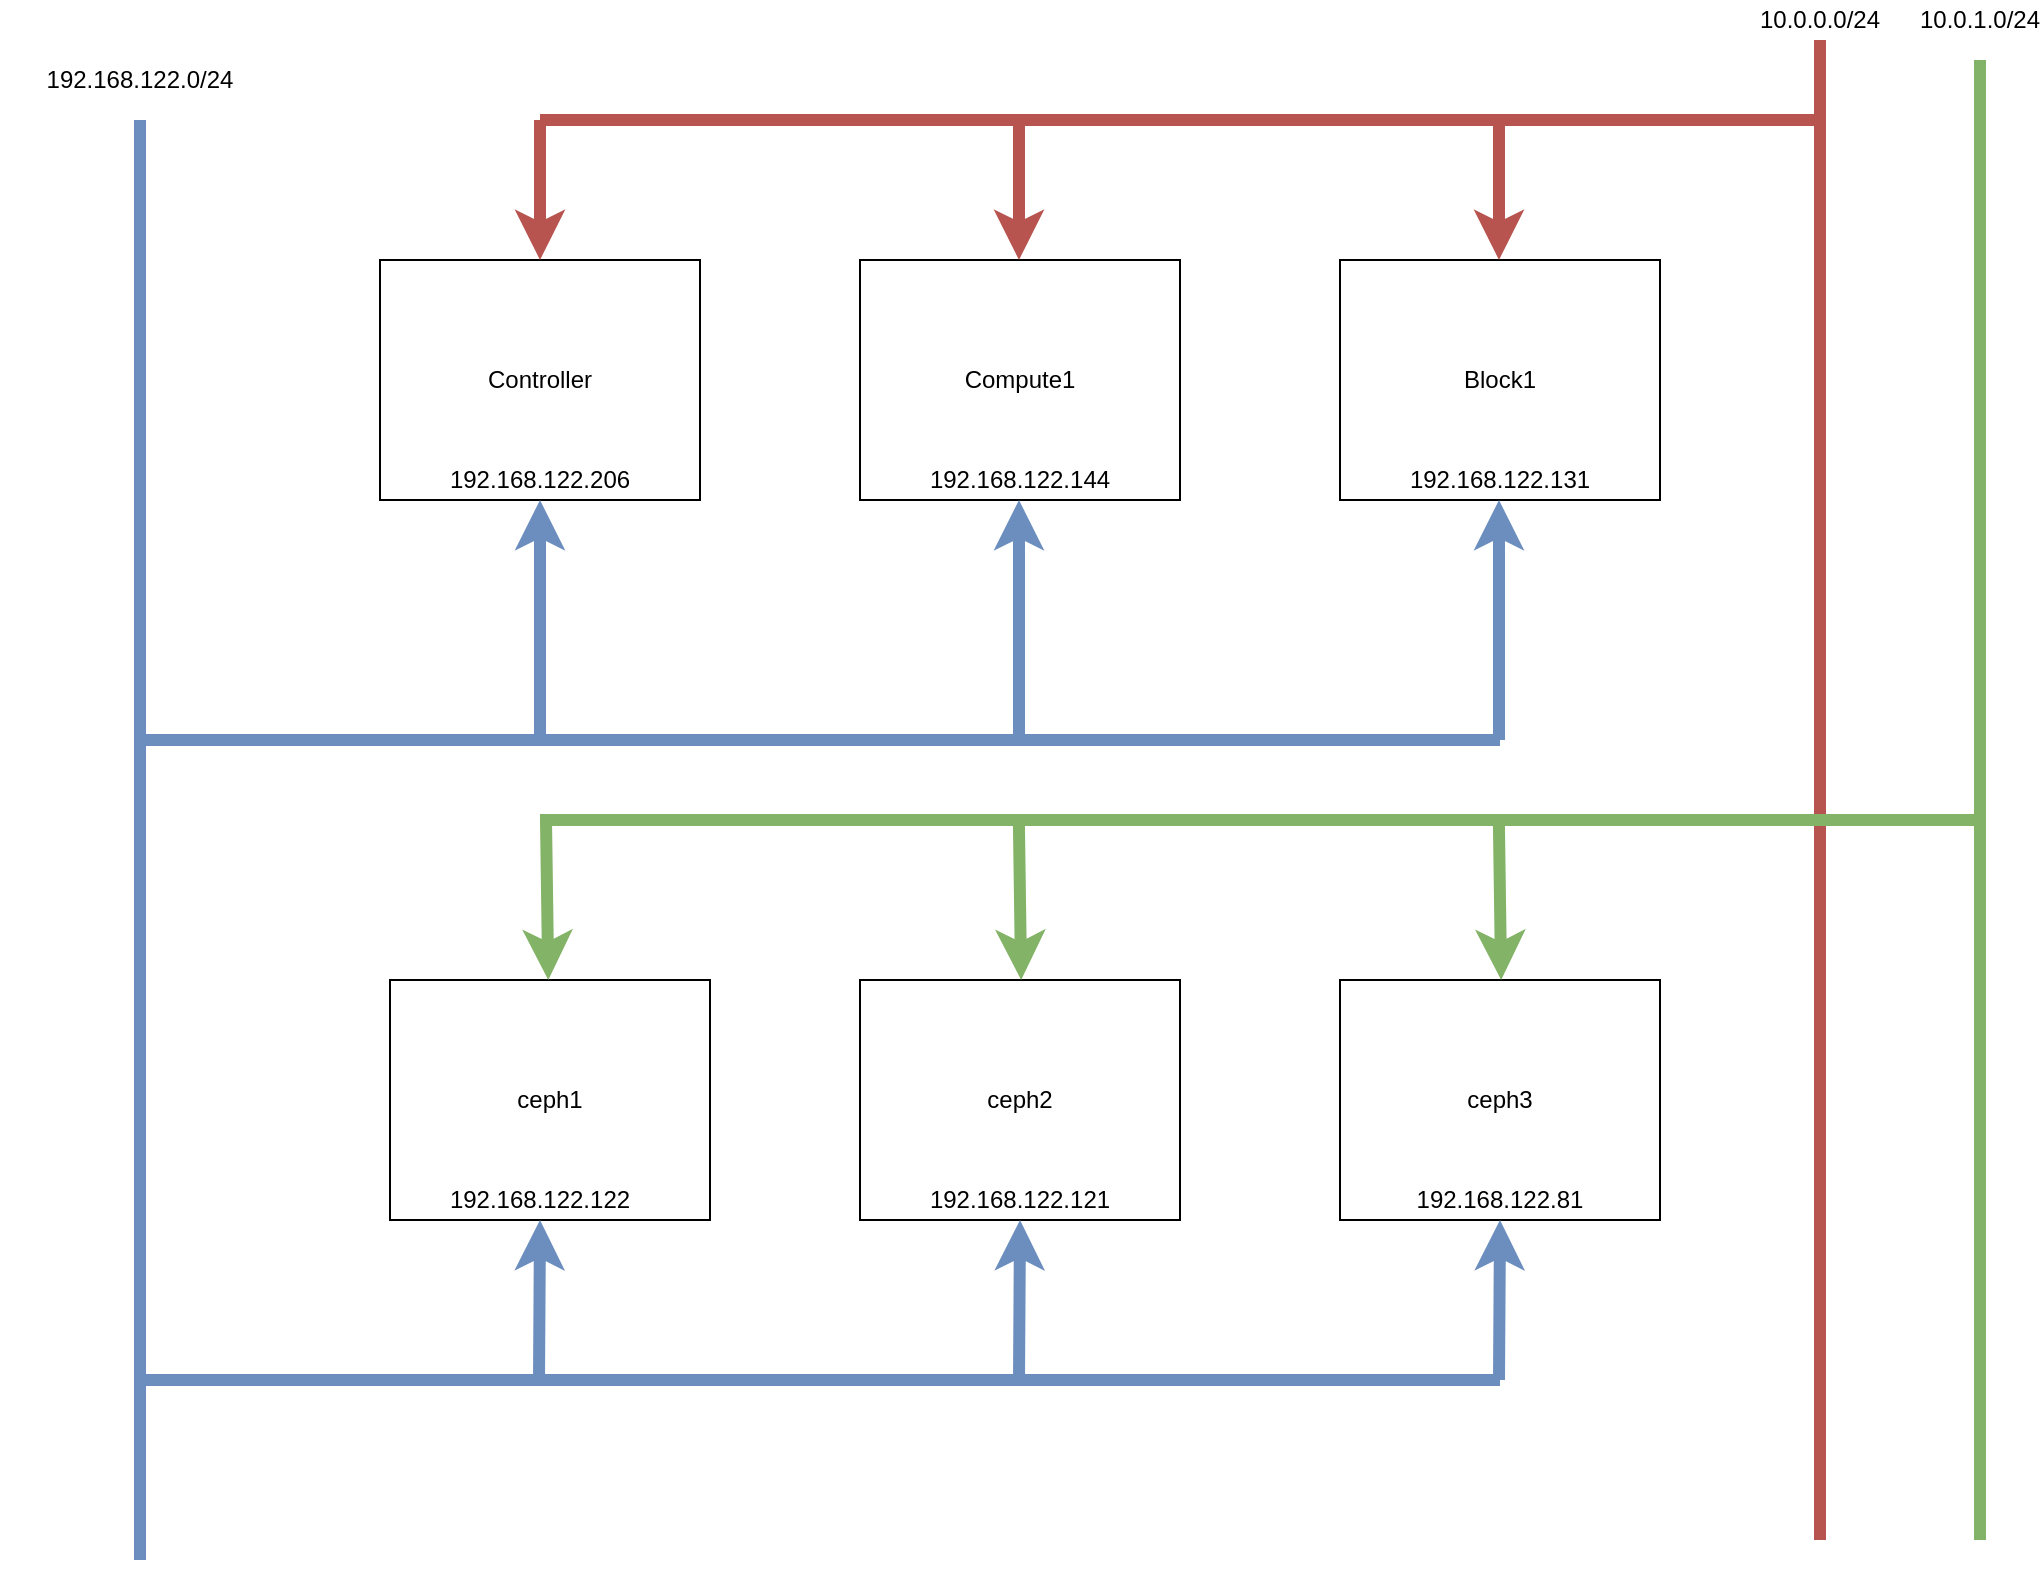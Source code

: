 <mxfile version="12.7.4" type="github">
  <diagram id="Tn4nVpNVdFS9LEVDM1yp" name="Page-1">
    <mxGraphModel dx="2205" dy="1841" grid="1" gridSize="10" guides="1" tooltips="1" connect="1" arrows="1" fold="1" page="1" pageScale="1" pageWidth="850" pageHeight="1100" math="0" shadow="0">
      <root>
        <mxCell id="0" />
        <mxCell id="1" parent="0" />
        <mxCell id="xGJft0toyAKs8I9-mPKy-1" value="Controller" style="rounded=0;whiteSpace=wrap;html=1;" vertex="1" parent="1">
          <mxGeometry x="160" y="120" width="160" height="120" as="geometry" />
        </mxCell>
        <mxCell id="xGJft0toyAKs8I9-mPKy-2" value="ceph2" style="rounded=0;whiteSpace=wrap;html=1;" vertex="1" parent="1">
          <mxGeometry x="400" y="480" width="160" height="120" as="geometry" />
        </mxCell>
        <mxCell id="xGJft0toyAKs8I9-mPKy-3" value="ceph3" style="rounded=0;whiteSpace=wrap;html=1;" vertex="1" parent="1">
          <mxGeometry x="640" y="480" width="160" height="120" as="geometry" />
        </mxCell>
        <mxCell id="xGJft0toyAKs8I9-mPKy-4" value="Block1" style="rounded=0;whiteSpace=wrap;html=1;" vertex="1" parent="1">
          <mxGeometry x="640" y="120" width="160" height="120" as="geometry" />
        </mxCell>
        <mxCell id="xGJft0toyAKs8I9-mPKy-5" value="Compute1" style="rounded=0;whiteSpace=wrap;html=1;" vertex="1" parent="1">
          <mxGeometry x="400" y="120" width="160" height="120" as="geometry" />
        </mxCell>
        <mxCell id="xGJft0toyAKs8I9-mPKy-6" value="ceph1" style="rounded=0;whiteSpace=wrap;html=1;" vertex="1" parent="1">
          <mxGeometry x="165" y="480" width="160" height="120" as="geometry" />
        </mxCell>
        <mxCell id="xGJft0toyAKs8I9-mPKy-7" value="" style="endArrow=none;html=1;fillColor=#dae8fc;strokeColor=#6c8ebf;rounded=1;strokeWidth=6;" edge="1" parent="1">
          <mxGeometry width="50" height="50" relative="1" as="geometry">
            <mxPoint x="40" y="770" as="sourcePoint" />
            <mxPoint x="40" y="50" as="targetPoint" />
          </mxGeometry>
        </mxCell>
        <mxCell id="xGJft0toyAKs8I9-mPKy-8" value="&lt;div&gt;192.168.122.0/24&lt;/div&gt;" style="text;html=1;strokeColor=none;fillColor=none;align=center;verticalAlign=middle;whiteSpace=wrap;rounded=0;" vertex="1" parent="1">
          <mxGeometry x="-30" y="20" width="140" height="20" as="geometry" />
        </mxCell>
        <mxCell id="xGJft0toyAKs8I9-mPKy-9" value="" style="endArrow=none;html=1;fillColor=#dae8fc;strokeColor=#6c8ebf;strokeWidth=6;" edge="1" parent="1">
          <mxGeometry width="50" height="50" relative="1" as="geometry">
            <mxPoint x="40" y="360" as="sourcePoint" />
            <mxPoint x="720" y="360" as="targetPoint" />
          </mxGeometry>
        </mxCell>
        <mxCell id="xGJft0toyAKs8I9-mPKy-10" value="" style="endArrow=classic;html=1;entryX=0.5;entryY=1;entryDx=0;entryDy=0;fillColor=#dae8fc;strokeColor=#6c8ebf;strokeWidth=6;" edge="1" parent="1" target="xGJft0toyAKs8I9-mPKy-1">
          <mxGeometry width="50" height="50" relative="1" as="geometry">
            <mxPoint x="240" y="360" as="sourcePoint" />
            <mxPoint x="390" y="360" as="targetPoint" />
          </mxGeometry>
        </mxCell>
        <mxCell id="xGJft0toyAKs8I9-mPKy-11" value="" style="endArrow=classic;html=1;entryX=0.5;entryY=1;entryDx=0;entryDy=0;strokeWidth=6;fillColor=#dae8fc;strokeColor=#6c8ebf;" edge="1" parent="1">
          <mxGeometry width="50" height="50" relative="1" as="geometry">
            <mxPoint x="719.5" y="360" as="sourcePoint" />
            <mxPoint x="719.5" y="240" as="targetPoint" />
          </mxGeometry>
        </mxCell>
        <mxCell id="xGJft0toyAKs8I9-mPKy-12" value="" style="endArrow=classic;html=1;entryX=0.5;entryY=1;entryDx=0;entryDy=0;strokeWidth=6;fillColor=#dae8fc;strokeColor=#6c8ebf;" edge="1" parent="1">
          <mxGeometry width="50" height="50" relative="1" as="geometry">
            <mxPoint x="479.5" y="360" as="sourcePoint" />
            <mxPoint x="479.5" y="240" as="targetPoint" />
          </mxGeometry>
        </mxCell>
        <mxCell id="xGJft0toyAKs8I9-mPKy-13" value="" style="endArrow=none;html=1;fillColor=#dae8fc;strokeColor=#6c8ebf;strokeWidth=6;" edge="1" parent="1">
          <mxGeometry width="50" height="50" relative="1" as="geometry">
            <mxPoint x="40" y="680" as="sourcePoint" />
            <mxPoint x="720" y="680" as="targetPoint" />
          </mxGeometry>
        </mxCell>
        <mxCell id="xGJft0toyAKs8I9-mPKy-14" value="" style="endArrow=classic;html=1;strokeWidth=6;fillColor=#dae8fc;strokeColor=#6c8ebf;" edge="1" parent="1">
          <mxGeometry width="50" height="50" relative="1" as="geometry">
            <mxPoint x="719.5" y="680" as="sourcePoint" />
            <mxPoint x="720" y="600" as="targetPoint" />
          </mxGeometry>
        </mxCell>
        <mxCell id="xGJft0toyAKs8I9-mPKy-15" value="" style="endArrow=classic;html=1;strokeWidth=6;fillColor=#dae8fc;strokeColor=#6c8ebf;" edge="1" parent="1">
          <mxGeometry width="50" height="50" relative="1" as="geometry">
            <mxPoint x="479.5" y="680" as="sourcePoint" />
            <mxPoint x="480" y="600" as="targetPoint" />
          </mxGeometry>
        </mxCell>
        <mxCell id="xGJft0toyAKs8I9-mPKy-16" value="" style="endArrow=classic;html=1;strokeWidth=6;fillColor=#dae8fc;strokeColor=#6c8ebf;" edge="1" parent="1">
          <mxGeometry width="50" height="50" relative="1" as="geometry">
            <mxPoint x="239.5" y="680" as="sourcePoint" />
            <mxPoint x="240" y="600" as="targetPoint" />
          </mxGeometry>
        </mxCell>
        <mxCell id="xGJft0toyAKs8I9-mPKy-17" value="192.168.122.206" style="text;html=1;strokeColor=none;fillColor=none;align=center;verticalAlign=middle;whiteSpace=wrap;rounded=0;" vertex="1" parent="1">
          <mxGeometry x="155" y="220" width="170" height="20" as="geometry" />
        </mxCell>
        <mxCell id="xGJft0toyAKs8I9-mPKy-18" value="192.168.122.131" style="text;html=1;strokeColor=none;fillColor=none;align=center;verticalAlign=middle;whiteSpace=wrap;rounded=0;" vertex="1" parent="1">
          <mxGeometry x="635" y="220" width="170" height="20" as="geometry" />
        </mxCell>
        <mxCell id="xGJft0toyAKs8I9-mPKy-19" value="192.168.122.144" style="text;html=1;strokeColor=none;fillColor=none;align=center;verticalAlign=middle;whiteSpace=wrap;rounded=0;" vertex="1" parent="1">
          <mxGeometry x="395" y="220" width="170" height="20" as="geometry" />
        </mxCell>
        <mxCell id="xGJft0toyAKs8I9-mPKy-20" value="192.168.122.81" style="text;html=1;strokeColor=none;fillColor=none;align=center;verticalAlign=middle;whiteSpace=wrap;rounded=0;" vertex="1" parent="1">
          <mxGeometry x="635" y="580" width="170" height="20" as="geometry" />
        </mxCell>
        <mxCell id="xGJft0toyAKs8I9-mPKy-21" value="192.168.122.121" style="text;html=1;strokeColor=none;fillColor=none;align=center;verticalAlign=middle;whiteSpace=wrap;rounded=0;" vertex="1" parent="1">
          <mxGeometry x="395" y="580" width="170" height="20" as="geometry" />
        </mxCell>
        <mxCell id="xGJft0toyAKs8I9-mPKy-24" value="192.168.122.122" style="text;html=1;strokeColor=none;fillColor=none;align=center;verticalAlign=middle;whiteSpace=wrap;rounded=0;" vertex="1" parent="1">
          <mxGeometry x="155" y="580" width="170" height="20" as="geometry" />
        </mxCell>
        <mxCell id="xGJft0toyAKs8I9-mPKy-25" value="" style="endArrow=none;html=1;fillColor=#f8cecc;strokeColor=#b85450;strokeWidth=6;" edge="1" parent="1">
          <mxGeometry width="50" height="50" relative="1" as="geometry">
            <mxPoint x="880" y="760" as="sourcePoint" />
            <mxPoint x="880" y="10" as="targetPoint" />
          </mxGeometry>
        </mxCell>
        <mxCell id="xGJft0toyAKs8I9-mPKy-27" value="" style="endArrow=none;html=1;fillColor=#f8cecc;strokeColor=#b85450;strokeWidth=6;" edge="1" parent="1">
          <mxGeometry width="50" height="50" relative="1" as="geometry">
            <mxPoint x="880" y="50" as="sourcePoint" />
            <mxPoint x="240" y="50" as="targetPoint" />
          </mxGeometry>
        </mxCell>
        <mxCell id="xGJft0toyAKs8I9-mPKy-29" value="" style="endArrow=classic;html=1;entryX=0.5;entryY=0;entryDx=0;entryDy=0;fillColor=#f8cecc;strokeColor=#b85450;strokeWidth=6;" edge="1" parent="1" target="xGJft0toyAKs8I9-mPKy-1">
          <mxGeometry width="50" height="50" relative="1" as="geometry">
            <mxPoint x="240" y="50" as="sourcePoint" />
            <mxPoint x="420" y="310" as="targetPoint" />
          </mxGeometry>
        </mxCell>
        <mxCell id="xGJft0toyAKs8I9-mPKy-30" value="" style="endArrow=classic;html=1;entryX=0.5;entryY=0;entryDx=0;entryDy=0;fillColor=#f8cecc;strokeColor=#b85450;strokeWidth=6;" edge="1" parent="1">
          <mxGeometry width="50" height="50" relative="1" as="geometry">
            <mxPoint x="719.5" y="50" as="sourcePoint" />
            <mxPoint x="719.5" y="120" as="targetPoint" />
          </mxGeometry>
        </mxCell>
        <mxCell id="xGJft0toyAKs8I9-mPKy-31" value="" style="endArrow=classic;html=1;entryX=0.5;entryY=0;entryDx=0;entryDy=0;fillColor=#f8cecc;strokeColor=#b85450;strokeWidth=6;" edge="1" parent="1">
          <mxGeometry width="50" height="50" relative="1" as="geometry">
            <mxPoint x="479.5" y="50" as="sourcePoint" />
            <mxPoint x="479.5" y="120" as="targetPoint" />
          </mxGeometry>
        </mxCell>
        <mxCell id="xGJft0toyAKs8I9-mPKy-34" value="" style="endArrow=none;html=1;fillColor=#d5e8d4;strokeColor=#82b366;strokeWidth=6;" edge="1" parent="1">
          <mxGeometry width="50" height="50" relative="1" as="geometry">
            <mxPoint x="960" y="760" as="sourcePoint" />
            <mxPoint x="960" y="20" as="targetPoint" />
          </mxGeometry>
        </mxCell>
        <mxCell id="xGJft0toyAKs8I9-mPKy-35" value="&lt;div&gt;10.0.1.0/24&lt;/div&gt;" style="text;html=1;strokeColor=none;fillColor=none;align=center;verticalAlign=middle;whiteSpace=wrap;rounded=0;" vertex="1" parent="1">
          <mxGeometry x="940" y="-10" width="40" height="20" as="geometry" />
        </mxCell>
        <mxCell id="xGJft0toyAKs8I9-mPKy-38" value="&lt;div&gt;10.0.0.0/24&lt;/div&gt;" style="text;html=1;strokeColor=none;fillColor=none;align=center;verticalAlign=middle;whiteSpace=wrap;rounded=0;" vertex="1" parent="1">
          <mxGeometry x="860" y="-10" width="40" height="20" as="geometry" />
        </mxCell>
        <mxCell id="xGJft0toyAKs8I9-mPKy-40" value="" style="endArrow=none;html=1;strokeColor=#82b366;strokeWidth=6;fillColor=#d5e8d4;" edge="1" parent="1">
          <mxGeometry width="50" height="50" relative="1" as="geometry">
            <mxPoint x="240" y="400" as="sourcePoint" />
            <mxPoint x="960" y="400" as="targetPoint" />
          </mxGeometry>
        </mxCell>
        <mxCell id="xGJft0toyAKs8I9-mPKy-41" value="" style="endArrow=classic;html=1;strokeColor=#82b366;strokeWidth=6;fillColor=#d5e8d4;" edge="1" parent="1" target="xGJft0toyAKs8I9-mPKy-6">
          <mxGeometry width="50" height="50" relative="1" as="geometry">
            <mxPoint x="243" y="400" as="sourcePoint" />
            <mxPoint x="370" y="380" as="targetPoint" />
          </mxGeometry>
        </mxCell>
        <mxCell id="xGJft0toyAKs8I9-mPKy-42" value="" style="endArrow=classic;html=1;strokeColor=#82b366;strokeWidth=6;fillColor=#d5e8d4;" edge="1" parent="1">
          <mxGeometry width="50" height="50" relative="1" as="geometry">
            <mxPoint x="479.43" y="400" as="sourcePoint" />
            <mxPoint x="480.573" y="480" as="targetPoint" />
          </mxGeometry>
        </mxCell>
        <mxCell id="xGJft0toyAKs8I9-mPKy-43" value="" style="endArrow=classic;html=1;strokeColor=#82b366;strokeWidth=6;fillColor=#d5e8d4;" edge="1" parent="1">
          <mxGeometry width="50" height="50" relative="1" as="geometry">
            <mxPoint x="719.43" y="400" as="sourcePoint" />
            <mxPoint x="720.573" y="480" as="targetPoint" />
          </mxGeometry>
        </mxCell>
      </root>
    </mxGraphModel>
  </diagram>
</mxfile>
